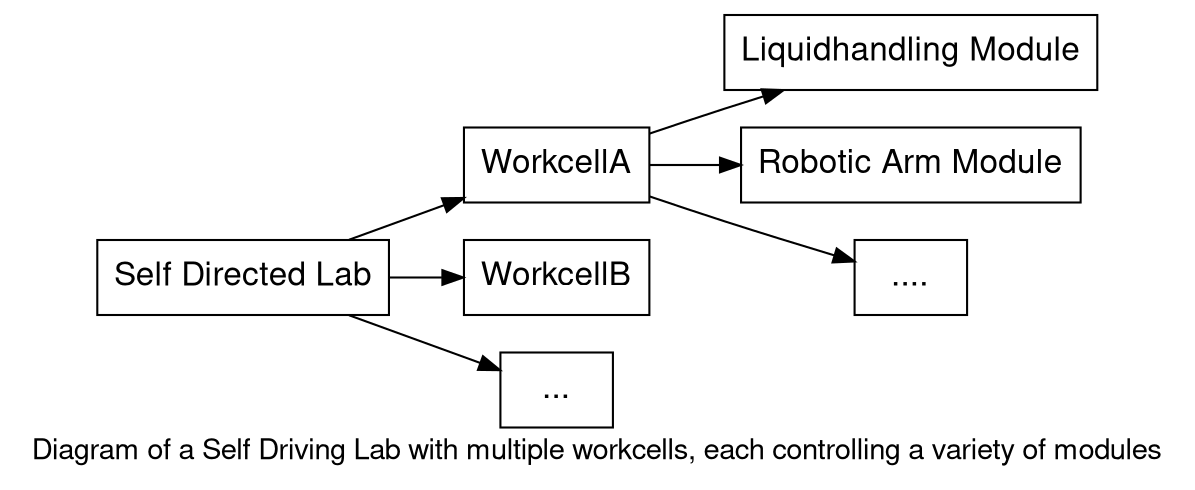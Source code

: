 digraph sdl_architecture_example {
    //Formatting
    fontname="Helvetica,Arial,sans-serif"
    node [fontname="Helvetica,Arial,sans-serif"]
    edge [fontname="Helvetica,Arial,sans-serif"]
    graph [
        rankdir = "LR"
        pad = 0.1;
    ];
    node [
        fontsize = "16"
        shape = "box"
    ];
    edge [
    ];

    "Self Directed Lab" -> {WorkcellA WorkcellB "..."};
    WorkcellA -> {"Liquidhandling Module" "Robotic Arm Module" "...."};

    label="Diagram of a Self Driving Lab with multiple workcells, each controlling a variety of modules";
    labelloc=bottom;
    labeljust=center;
}
